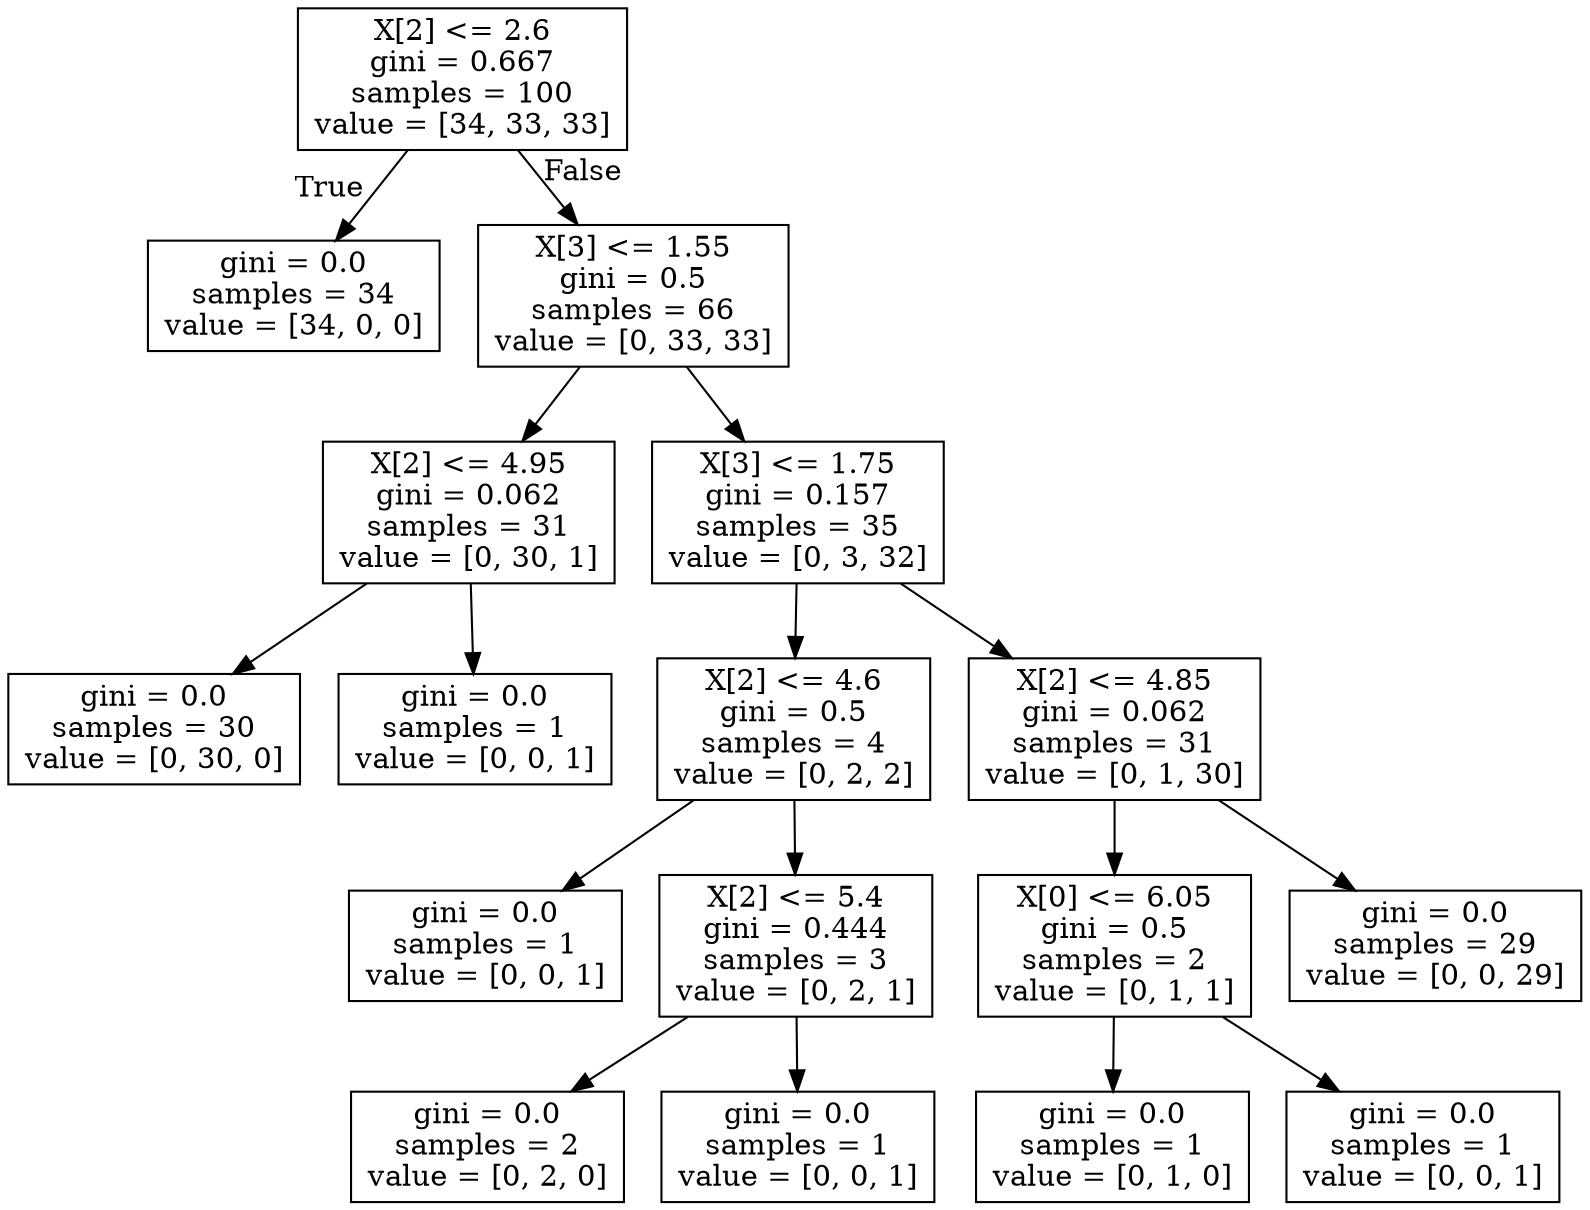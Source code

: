 digraph Tree {
node [shape=box] ;
0 [label="X[2] <= 2.6\ngini = 0.667\nsamples = 100\nvalue = [34, 33, 33]"] ;
1 [label="gini = 0.0\nsamples = 34\nvalue = [34, 0, 0]"] ;
0 -> 1 [labeldistance=2.5, labelangle=45, headlabel="True"] ;
2 [label="X[3] <= 1.55\ngini = 0.5\nsamples = 66\nvalue = [0, 33, 33]"] ;
0 -> 2 [labeldistance=2.5, labelangle=-45, headlabel="False"] ;
3 [label="X[2] <= 4.95\ngini = 0.062\nsamples = 31\nvalue = [0, 30, 1]"] ;
2 -> 3 ;
4 [label="gini = 0.0\nsamples = 30\nvalue = [0, 30, 0]"] ;
3 -> 4 ;
5 [label="gini = 0.0\nsamples = 1\nvalue = [0, 0, 1]"] ;
3 -> 5 ;
6 [label="X[3] <= 1.75\ngini = 0.157\nsamples = 35\nvalue = [0, 3, 32]"] ;
2 -> 6 ;
7 [label="X[2] <= 4.6\ngini = 0.5\nsamples = 4\nvalue = [0, 2, 2]"] ;
6 -> 7 ;
8 [label="gini = 0.0\nsamples = 1\nvalue = [0, 0, 1]"] ;
7 -> 8 ;
9 [label="X[2] <= 5.4\ngini = 0.444\nsamples = 3\nvalue = [0, 2, 1]"] ;
7 -> 9 ;
10 [label="gini = 0.0\nsamples = 2\nvalue = [0, 2, 0]"] ;
9 -> 10 ;
11 [label="gini = 0.0\nsamples = 1\nvalue = [0, 0, 1]"] ;
9 -> 11 ;
12 [label="X[2] <= 4.85\ngini = 0.062\nsamples = 31\nvalue = [0, 1, 30]"] ;
6 -> 12 ;
13 [label="X[0] <= 6.05\ngini = 0.5\nsamples = 2\nvalue = [0, 1, 1]"] ;
12 -> 13 ;
14 [label="gini = 0.0\nsamples = 1\nvalue = [0, 1, 0]"] ;
13 -> 14 ;
15 [label="gini = 0.0\nsamples = 1\nvalue = [0, 0, 1]"] ;
13 -> 15 ;
16 [label="gini = 0.0\nsamples = 29\nvalue = [0, 0, 29]"] ;
12 -> 16 ;
}